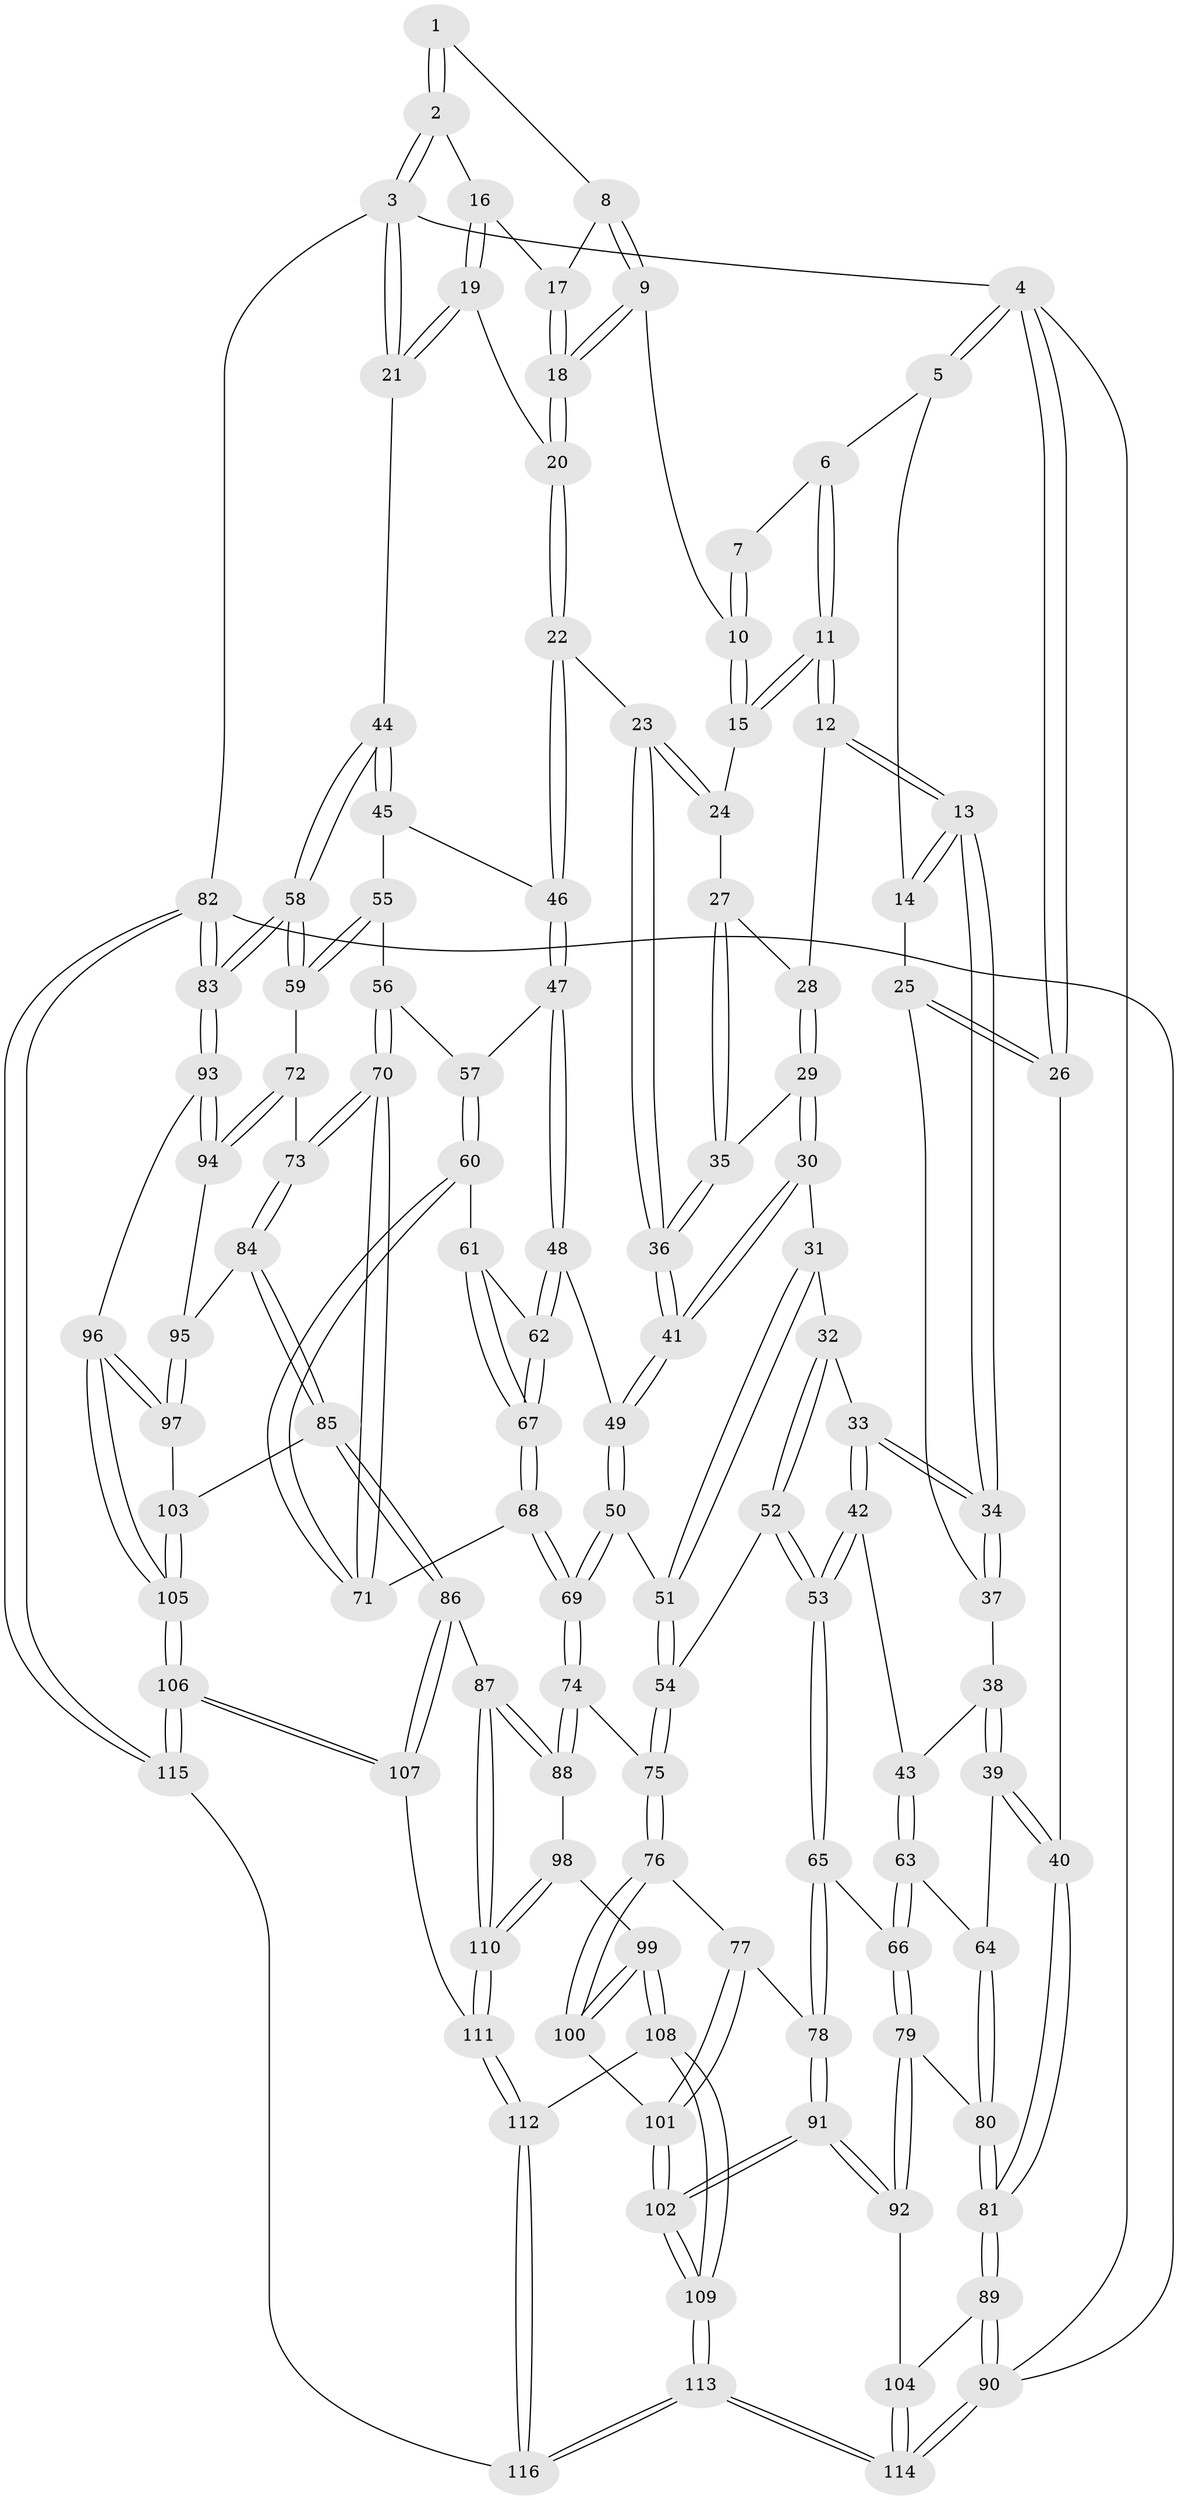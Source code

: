 // coarse degree distribution, {3: 0.14285714285714285, 5: 0.2571428571428571, 6: 0.14285714285714285, 4: 0.45714285714285713}
// Generated by graph-tools (version 1.1) at 2025/24/03/03/25 07:24:38]
// undirected, 116 vertices, 287 edges
graph export_dot {
graph [start="1"]
  node [color=gray90,style=filled];
  1 [pos="+0.7489015548432912+0"];
  2 [pos="+1+0"];
  3 [pos="+1+0"];
  4 [pos="+0+0"];
  5 [pos="+0.12633617907268765+0"];
  6 [pos="+0.3248825549601099+0"];
  7 [pos="+0.621824939808463+0"];
  8 [pos="+0.743497428211397+0.046571607781325075"];
  9 [pos="+0.6881951009284933+0.08103826866263648"];
  10 [pos="+0.6097625153081783+0.007564913273191597"];
  11 [pos="+0.34041796659064094+0.08618700876362638"];
  12 [pos="+0.33786193924324187+0.09204592462158585"];
  13 [pos="+0.247240093871729+0.16128384760135603"];
  14 [pos="+0.17273097498830378+0.12081814313444945"];
  15 [pos="+0.5534140962193341+0.07031812707541117"];
  16 [pos="+0.8935756830040152+0"];
  17 [pos="+0.8841006978419834+0"];
  18 [pos="+0.7155276193801737+0.13450957756279225"];
  19 [pos="+0.8853920170759148+0.18770624607249223"];
  20 [pos="+0.7449181981919333+0.2474572447296505"];
  21 [pos="+1+0.33153747101795994"];
  22 [pos="+0.7356546737832242+0.2606574514748924"];
  23 [pos="+0.6750341086993215+0.26373179621974613"];
  24 [pos="+0.5614936694622742+0.1698152679514184"];
  25 [pos="+0+0.0691313285002731"];
  26 [pos="+0+0"];
  27 [pos="+0.48688132419503694+0.209083101224558"];
  28 [pos="+0.37551232412458363+0.13499070713421082"];
  29 [pos="+0.41198913852390284+0.2869613560039456"];
  30 [pos="+0.3895668828382044+0.3240475322628871"];
  31 [pos="+0.33545550560501924+0.34350880876771434"];
  32 [pos="+0.33232924680092735+0.3434660354359481"];
  33 [pos="+0.24188638441085478+0.3027086764089143"];
  34 [pos="+0.22983042731747735+0.24628238264045132"];
  35 [pos="+0.4852588405749545+0.25369381577777145"];
  36 [pos="+0.5567093843654132+0.3401761092390105"];
  37 [pos="+0.06877917996980373+0.25304049196423645"];
  38 [pos="+0.04342822448969421+0.3101881193425568"];
  39 [pos="+0+0.4365095747007216"];
  40 [pos="+0+0.43878304958479547"];
  41 [pos="+0.5316974007530086+0.38955617167227014"];
  42 [pos="+0.21977428722556933+0.33571513891884625"];
  43 [pos="+0.15457828887940375+0.3834014331391651"];
  44 [pos="+1+0.35959663039459255"];
  45 [pos="+0.886595299380951+0.39095558640784195"];
  46 [pos="+0.7368183265757463+0.2644876529154708"];
  47 [pos="+0.7306830821821128+0.3701136149654381"];
  48 [pos="+0.6051560056415952+0.4406164291370988"];
  49 [pos="+0.5315020113980883+0.3991812900744808"];
  50 [pos="+0.5032297450640828+0.4439005292292598"];
  51 [pos="+0.443049298906751+0.4686840674740656"];
  52 [pos="+0.3281136274370403+0.4858254888517314"];
  53 [pos="+0.26910833037126125+0.517201704888873"];
  54 [pos="+0.4134560316365598+0.501906533435152"];
  55 [pos="+0.8824113948011708+0.39765507504905123"];
  56 [pos="+0.8211208580547255+0.46670137898294944"];
  57 [pos="+0.7318888942885031+0.3768877163307241"];
  58 [pos="+1+0.4325516369903082"];
  59 [pos="+0.9105425180491236+0.5738304632553619"];
  60 [pos="+0.702147372879707+0.4791009486991102"];
  61 [pos="+0.6974672220098851+0.47992324246663315"];
  62 [pos="+0.6206570767234009+0.46027611156529286"];
  63 [pos="+0.1053624321800521+0.460763075258788"];
  64 [pos="+0.009411870008312504+0.47094848523604876"];
  65 [pos="+0.22205627405824238+0.5898855304872579"];
  66 [pos="+0.21790168651497052+0.5902720596024482"];
  67 [pos="+0.6007582968982472+0.5872776051475154"];
  68 [pos="+0.5957526718957804+0.5987127736791698"];
  69 [pos="+0.5752808808611405+0.6120769809653468"];
  70 [pos="+0.8201394724061098+0.5939321233909003"];
  71 [pos="+0.7983504497352341+0.5854428385128551"];
  72 [pos="+0.8732423934728986+0.5964625916455637"];
  73 [pos="+0.8203777186752845+0.5941798850718689"];
  74 [pos="+0.5454816517761696+0.6661645590519049"];
  75 [pos="+0.42357859633003087+0.6601675139025356"];
  76 [pos="+0.38643882261291806+0.6789106078564747"];
  77 [pos="+0.3712067273645942+0.6785937989112735"];
  78 [pos="+0.3557251816322801+0.6763511144985488"];
  79 [pos="+0.10320222794792858+0.6964490356634723"];
  80 [pos="+0.10256467901243252+0.6963028922721377"];
  81 [pos="+0+0.7127237264456194"];
  82 [pos="+1+1"];
  83 [pos="+1+0.8626122442245402"];
  84 [pos="+0.7656945272762317+0.7202767706078214"];
  85 [pos="+0.7102095701801919+0.7706289228372033"];
  86 [pos="+0.6537140028148326+0.7938708596417413"];
  87 [pos="+0.6499808221013454+0.7917560446803463"];
  88 [pos="+0.5957418491327167+0.7454572819493746"];
  89 [pos="+0+0.8393981590349798"];
  90 [pos="+0+1"];
  91 [pos="+0.1882128587847785+0.8492699730453916"];
  92 [pos="+0.15964623589349328+0.8316260754389717"];
  93 [pos="+1+0.8200882453780113"];
  94 [pos="+0.9471904880383284+0.7127533982264387"];
  95 [pos="+0.8336457163722599+0.7587792453947064"];
  96 [pos="+0.9304723609989559+0.8559155953134838"];
  97 [pos="+0.9254598817991467+0.8532094602853594"];
  98 [pos="+0.4497310950037038+0.8507861048356001"];
  99 [pos="+0.4179507314113144+0.8431115082132045"];
  100 [pos="+0.4139217661566952+0.8377976386229057"];
  101 [pos="+0.31313194052857657+0.8476160143197251"];
  102 [pos="+0.21794822119266896+0.8926550903590472"];
  103 [pos="+0.7957015199947999+0.8332578497182038"];
  104 [pos="+0.08606585443858188+0.8669846499879773"];
  105 [pos="+0.8074256498528452+1"];
  106 [pos="+0.7382177740514192+1"];
  107 [pos="+0.6580542334267455+0.8352172581845972"];
  108 [pos="+0.3803363032324569+0.9325535406970592"];
  109 [pos="+0.2417816760115229+0.9815913856160773"];
  110 [pos="+0.4927366136231943+0.9008818562106894"];
  111 [pos="+0.5028940460302408+0.9554579276032622"];
  112 [pos="+0.49885929137658186+1"];
  113 [pos="+0.19145158670741214+1"];
  114 [pos="+0+1"];
  115 [pos="+0.7280911176711721+1"];
  116 [pos="+0.5747281591934622+1"];
  1 -- 2;
  1 -- 2;
  1 -- 8;
  2 -- 3;
  2 -- 3;
  2 -- 16;
  3 -- 4;
  3 -- 21;
  3 -- 21;
  3 -- 82;
  4 -- 5;
  4 -- 5;
  4 -- 26;
  4 -- 26;
  4 -- 90;
  5 -- 6;
  5 -- 14;
  6 -- 7;
  6 -- 11;
  6 -- 11;
  7 -- 10;
  7 -- 10;
  8 -- 9;
  8 -- 9;
  8 -- 17;
  9 -- 10;
  9 -- 18;
  9 -- 18;
  10 -- 15;
  10 -- 15;
  11 -- 12;
  11 -- 12;
  11 -- 15;
  11 -- 15;
  12 -- 13;
  12 -- 13;
  12 -- 28;
  13 -- 14;
  13 -- 14;
  13 -- 34;
  13 -- 34;
  14 -- 25;
  15 -- 24;
  16 -- 17;
  16 -- 19;
  16 -- 19;
  17 -- 18;
  17 -- 18;
  18 -- 20;
  18 -- 20;
  19 -- 20;
  19 -- 21;
  19 -- 21;
  20 -- 22;
  20 -- 22;
  21 -- 44;
  22 -- 23;
  22 -- 46;
  22 -- 46;
  23 -- 24;
  23 -- 24;
  23 -- 36;
  23 -- 36;
  24 -- 27;
  25 -- 26;
  25 -- 26;
  25 -- 37;
  26 -- 40;
  27 -- 28;
  27 -- 35;
  27 -- 35;
  28 -- 29;
  28 -- 29;
  29 -- 30;
  29 -- 30;
  29 -- 35;
  30 -- 31;
  30 -- 41;
  30 -- 41;
  31 -- 32;
  31 -- 51;
  31 -- 51;
  32 -- 33;
  32 -- 52;
  32 -- 52;
  33 -- 34;
  33 -- 34;
  33 -- 42;
  33 -- 42;
  34 -- 37;
  34 -- 37;
  35 -- 36;
  35 -- 36;
  36 -- 41;
  36 -- 41;
  37 -- 38;
  38 -- 39;
  38 -- 39;
  38 -- 43;
  39 -- 40;
  39 -- 40;
  39 -- 64;
  40 -- 81;
  40 -- 81;
  41 -- 49;
  41 -- 49;
  42 -- 43;
  42 -- 53;
  42 -- 53;
  43 -- 63;
  43 -- 63;
  44 -- 45;
  44 -- 45;
  44 -- 58;
  44 -- 58;
  45 -- 46;
  45 -- 55;
  46 -- 47;
  46 -- 47;
  47 -- 48;
  47 -- 48;
  47 -- 57;
  48 -- 49;
  48 -- 62;
  48 -- 62;
  49 -- 50;
  49 -- 50;
  50 -- 51;
  50 -- 69;
  50 -- 69;
  51 -- 54;
  51 -- 54;
  52 -- 53;
  52 -- 53;
  52 -- 54;
  53 -- 65;
  53 -- 65;
  54 -- 75;
  54 -- 75;
  55 -- 56;
  55 -- 59;
  55 -- 59;
  56 -- 57;
  56 -- 70;
  56 -- 70;
  57 -- 60;
  57 -- 60;
  58 -- 59;
  58 -- 59;
  58 -- 83;
  58 -- 83;
  59 -- 72;
  60 -- 61;
  60 -- 71;
  60 -- 71;
  61 -- 62;
  61 -- 67;
  61 -- 67;
  62 -- 67;
  62 -- 67;
  63 -- 64;
  63 -- 66;
  63 -- 66;
  64 -- 80;
  64 -- 80;
  65 -- 66;
  65 -- 78;
  65 -- 78;
  66 -- 79;
  66 -- 79;
  67 -- 68;
  67 -- 68;
  68 -- 69;
  68 -- 69;
  68 -- 71;
  69 -- 74;
  69 -- 74;
  70 -- 71;
  70 -- 71;
  70 -- 73;
  70 -- 73;
  72 -- 73;
  72 -- 94;
  72 -- 94;
  73 -- 84;
  73 -- 84;
  74 -- 75;
  74 -- 88;
  74 -- 88;
  75 -- 76;
  75 -- 76;
  76 -- 77;
  76 -- 100;
  76 -- 100;
  77 -- 78;
  77 -- 101;
  77 -- 101;
  78 -- 91;
  78 -- 91;
  79 -- 80;
  79 -- 92;
  79 -- 92;
  80 -- 81;
  80 -- 81;
  81 -- 89;
  81 -- 89;
  82 -- 83;
  82 -- 83;
  82 -- 115;
  82 -- 115;
  82 -- 90;
  83 -- 93;
  83 -- 93;
  84 -- 85;
  84 -- 85;
  84 -- 95;
  85 -- 86;
  85 -- 86;
  85 -- 103;
  86 -- 87;
  86 -- 107;
  86 -- 107;
  87 -- 88;
  87 -- 88;
  87 -- 110;
  87 -- 110;
  88 -- 98;
  89 -- 90;
  89 -- 90;
  89 -- 104;
  90 -- 114;
  90 -- 114;
  91 -- 92;
  91 -- 92;
  91 -- 102;
  91 -- 102;
  92 -- 104;
  93 -- 94;
  93 -- 94;
  93 -- 96;
  94 -- 95;
  95 -- 97;
  95 -- 97;
  96 -- 97;
  96 -- 97;
  96 -- 105;
  96 -- 105;
  97 -- 103;
  98 -- 99;
  98 -- 110;
  98 -- 110;
  99 -- 100;
  99 -- 100;
  99 -- 108;
  99 -- 108;
  100 -- 101;
  101 -- 102;
  101 -- 102;
  102 -- 109;
  102 -- 109;
  103 -- 105;
  103 -- 105;
  104 -- 114;
  104 -- 114;
  105 -- 106;
  105 -- 106;
  106 -- 107;
  106 -- 107;
  106 -- 115;
  106 -- 115;
  107 -- 111;
  108 -- 109;
  108 -- 109;
  108 -- 112;
  109 -- 113;
  109 -- 113;
  110 -- 111;
  110 -- 111;
  111 -- 112;
  111 -- 112;
  112 -- 116;
  112 -- 116;
  113 -- 114;
  113 -- 114;
  113 -- 116;
  113 -- 116;
  115 -- 116;
}
